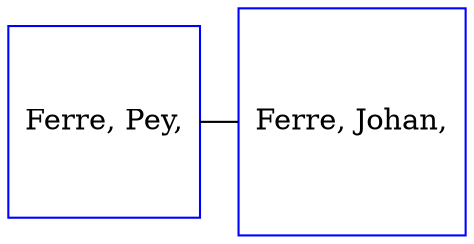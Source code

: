 digraph D {
    edge [dir=none];    node [shape=box];    "002484"   [label="Ferre, Pey,", shape=box, regular=1, color="blue"] ;
"002483"   [label="Ferre, Johan,", shape=box, regular=1, color="blue"] ;
{rank=same; 002484->002483};
}